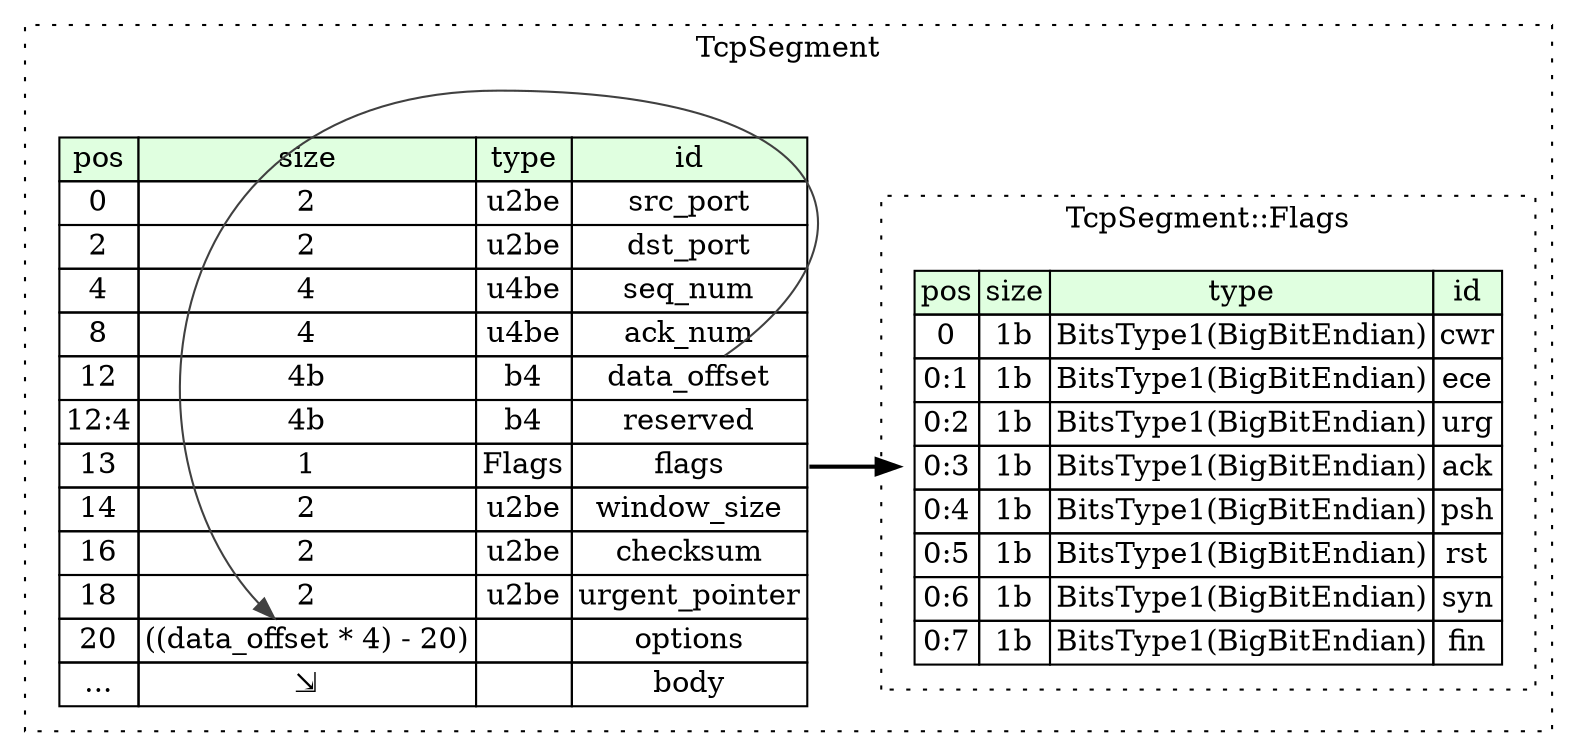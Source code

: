 digraph {
	rankdir=LR;
	node [shape=plaintext];
	subgraph cluster__tcp_segment {
		label="TcpSegment";
		graph[style=dotted];

		tcp_segment__seq [label=<<TABLE BORDER="0" CELLBORDER="1" CELLSPACING="0">
			<TR><TD BGCOLOR="#E0FFE0">pos</TD><TD BGCOLOR="#E0FFE0">size</TD><TD BGCOLOR="#E0FFE0">type</TD><TD BGCOLOR="#E0FFE0">id</TD></TR>
			<TR><TD PORT="src_port_pos">0</TD><TD PORT="src_port_size">2</TD><TD>u2be</TD><TD PORT="src_port_type">src_port</TD></TR>
			<TR><TD PORT="dst_port_pos">2</TD><TD PORT="dst_port_size">2</TD><TD>u2be</TD><TD PORT="dst_port_type">dst_port</TD></TR>
			<TR><TD PORT="seq_num_pos">4</TD><TD PORT="seq_num_size">4</TD><TD>u4be</TD><TD PORT="seq_num_type">seq_num</TD></TR>
			<TR><TD PORT="ack_num_pos">8</TD><TD PORT="ack_num_size">4</TD><TD>u4be</TD><TD PORT="ack_num_type">ack_num</TD></TR>
			<TR><TD PORT="data_offset_pos">12</TD><TD PORT="data_offset_size">4b</TD><TD>b4</TD><TD PORT="data_offset_type">data_offset</TD></TR>
			<TR><TD PORT="reserved_pos">12:4</TD><TD PORT="reserved_size">4b</TD><TD>b4</TD><TD PORT="reserved_type">reserved</TD></TR>
			<TR><TD PORT="flags_pos">13</TD><TD PORT="flags_size">1</TD><TD>Flags</TD><TD PORT="flags_type">flags</TD></TR>
			<TR><TD PORT="window_size_pos">14</TD><TD PORT="window_size_size">2</TD><TD>u2be</TD><TD PORT="window_size_type">window_size</TD></TR>
			<TR><TD PORT="checksum_pos">16</TD><TD PORT="checksum_size">2</TD><TD>u2be</TD><TD PORT="checksum_type">checksum</TD></TR>
			<TR><TD PORT="urgent_pointer_pos">18</TD><TD PORT="urgent_pointer_size">2</TD><TD>u2be</TD><TD PORT="urgent_pointer_type">urgent_pointer</TD></TR>
			<TR><TD PORT="options_pos">20</TD><TD PORT="options_size">((data_offset * 4) - 20)</TD><TD></TD><TD PORT="options_type">options</TD></TR>
			<TR><TD PORT="body_pos">...</TD><TD PORT="body_size">⇲</TD><TD></TD><TD PORT="body_type">body</TD></TR>
		</TABLE>>];
		subgraph cluster__flags {
			label="TcpSegment::Flags";
			graph[style=dotted];

			flags__seq [label=<<TABLE BORDER="0" CELLBORDER="1" CELLSPACING="0">
				<TR><TD BGCOLOR="#E0FFE0">pos</TD><TD BGCOLOR="#E0FFE0">size</TD><TD BGCOLOR="#E0FFE0">type</TD><TD BGCOLOR="#E0FFE0">id</TD></TR>
				<TR><TD PORT="cwr_pos">0</TD><TD PORT="cwr_size">1b</TD><TD>BitsType1(BigBitEndian)</TD><TD PORT="cwr_type">cwr</TD></TR>
				<TR><TD PORT="ece_pos">0:1</TD><TD PORT="ece_size">1b</TD><TD>BitsType1(BigBitEndian)</TD><TD PORT="ece_type">ece</TD></TR>
				<TR><TD PORT="urg_pos">0:2</TD><TD PORT="urg_size">1b</TD><TD>BitsType1(BigBitEndian)</TD><TD PORT="urg_type">urg</TD></TR>
				<TR><TD PORT="ack_pos">0:3</TD><TD PORT="ack_size">1b</TD><TD>BitsType1(BigBitEndian)</TD><TD PORT="ack_type">ack</TD></TR>
				<TR><TD PORT="psh_pos">0:4</TD><TD PORT="psh_size">1b</TD><TD>BitsType1(BigBitEndian)</TD><TD PORT="psh_type">psh</TD></TR>
				<TR><TD PORT="rst_pos">0:5</TD><TD PORT="rst_size">1b</TD><TD>BitsType1(BigBitEndian)</TD><TD PORT="rst_type">rst</TD></TR>
				<TR><TD PORT="syn_pos">0:6</TD><TD PORT="syn_size">1b</TD><TD>BitsType1(BigBitEndian)</TD><TD PORT="syn_type">syn</TD></TR>
				<TR><TD PORT="fin_pos">0:7</TD><TD PORT="fin_size">1b</TD><TD>BitsType1(BigBitEndian)</TD><TD PORT="fin_type">fin</TD></TR>
			</TABLE>>];
		}
	}
	tcp_segment__seq:flags_type -> flags__seq [style=bold];
	tcp_segment__seq:data_offset_type -> tcp_segment__seq:options_size [color="#404040"];
}
